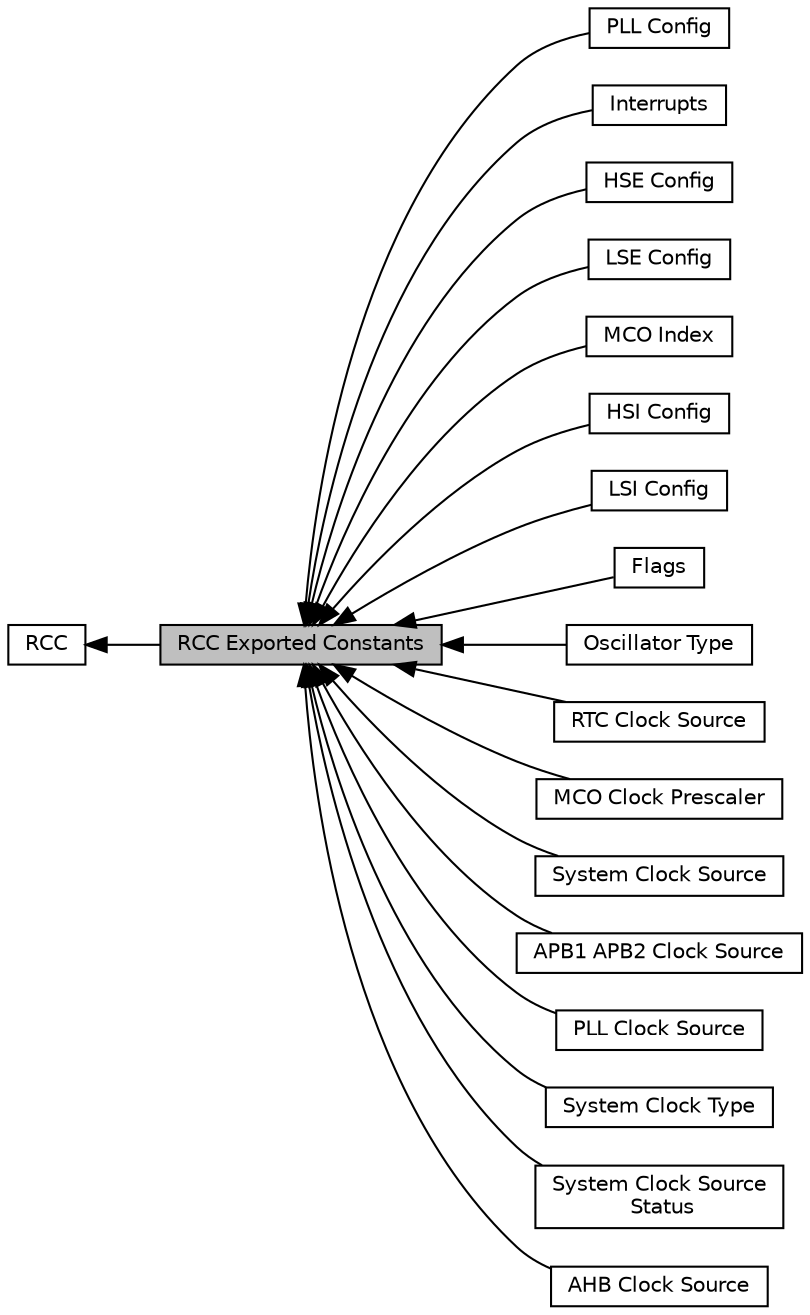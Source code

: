 digraph "RCC Exported Constants"
{
  edge [fontname="Helvetica",fontsize="10",labelfontname="Helvetica",labelfontsize="10"];
  node [fontname="Helvetica",fontsize="10",shape=box];
  rankdir=LR;
  Node9 [label="PLL Config",height=0.2,width=0.4,color="black", fillcolor="white", style="filled",URL="$group___r_c_c___p_l_l___config.html",tooltip=" "];
  Node18 [label="Interrupts",height=0.2,width=0.4,color="black", fillcolor="white", style="filled",URL="$group___r_c_c___interrupt.html",tooltip=" "];
  Node5 [label="HSE Config",height=0.2,width=0.4,color="black", fillcolor="white", style="filled",URL="$group___r_c_c___h_s_e___config.html",tooltip=" "];
  Node6 [label="LSE Config",height=0.2,width=0.4,color="black", fillcolor="white", style="filled",URL="$group___r_c_c___l_s_e___config.html",tooltip=" "];
  Node16 [label="MCO Index",height=0.2,width=0.4,color="black", fillcolor="white", style="filled",URL="$group___r_c_c___m_c_o___index.html",tooltip=" "];
  Node7 [label="HSI Config",height=0.2,width=0.4,color="black", fillcolor="white", style="filled",URL="$group___r_c_c___h_s_i___config.html",tooltip=" "];
  Node8 [label="LSI Config",height=0.2,width=0.4,color="black", fillcolor="white", style="filled",URL="$group___r_c_c___l_s_i___config.html",tooltip=" "];
  Node19 [label="Flags",height=0.2,width=0.4,color="black", fillcolor="white", style="filled",URL="$group___r_c_c___flag.html",tooltip=" "];
  Node4 [label="Oscillator Type",height=0.2,width=0.4,color="black", fillcolor="white", style="filled",URL="$group___r_c_c___oscillator___type.html",tooltip=" "];
  Node15 [label="RTC Clock Source",height=0.2,width=0.4,color="black", fillcolor="white", style="filled",URL="$group___r_c_c___r_t_c___clock___source.html",tooltip=" "];
  Node17 [label="MCO Clock Prescaler",height=0.2,width=0.4,color="black", fillcolor="white", style="filled",URL="$group___r_c_c___m_c_ox___clock___prescaler.html",tooltip=" "];
  Node11 [label="System Clock Source",height=0.2,width=0.4,color="black", fillcolor="white", style="filled",URL="$group___r_c_c___system___clock___source.html",tooltip=" "];
  Node1 [label="RCC Exported Constants",height=0.2,width=0.4,color="black", fillcolor="grey75", style="filled", fontcolor="black",tooltip=" "];
  Node14 [label="APB1 APB2 Clock Source",height=0.2,width=0.4,color="black", fillcolor="white", style="filled",URL="$group___r_c_c___a_p_b1___a_p_b2___clock___source.html",tooltip=" "];
  Node3 [label="PLL Clock Source",height=0.2,width=0.4,color="black", fillcolor="white", style="filled",URL="$group___r_c_c___p_l_l___clock___source.html",tooltip=" "];
  Node10 [label="System Clock Type",height=0.2,width=0.4,color="black", fillcolor="white", style="filled",URL="$group___r_c_c___system___clock___type.html",tooltip=" "];
  Node12 [label="System Clock Source\l Status",height=0.2,width=0.4,color="black", fillcolor="white", style="filled",URL="$group___r_c_c___system___clock___source___status.html",tooltip=" "];
  Node2 [label="RCC",height=0.2,width=0.4,color="black", fillcolor="white", style="filled",URL="$group___r_c_c.html",tooltip="RCC HAL module driver."];
  Node13 [label="AHB Clock Source",height=0.2,width=0.4,color="black", fillcolor="white", style="filled",URL="$group___r_c_c___a_h_b___clock___source.html",tooltip=" "];
  Node2->Node1 [shape=plaintext, dir="back", style="solid"];
  Node1->Node3 [shape=plaintext, dir="back", style="solid"];
  Node1->Node4 [shape=plaintext, dir="back", style="solid"];
  Node1->Node5 [shape=plaintext, dir="back", style="solid"];
  Node1->Node6 [shape=plaintext, dir="back", style="solid"];
  Node1->Node7 [shape=plaintext, dir="back", style="solid"];
  Node1->Node8 [shape=plaintext, dir="back", style="solid"];
  Node1->Node9 [shape=plaintext, dir="back", style="solid"];
  Node1->Node10 [shape=plaintext, dir="back", style="solid"];
  Node1->Node11 [shape=plaintext, dir="back", style="solid"];
  Node1->Node12 [shape=plaintext, dir="back", style="solid"];
  Node1->Node13 [shape=plaintext, dir="back", style="solid"];
  Node1->Node14 [shape=plaintext, dir="back", style="solid"];
  Node1->Node15 [shape=plaintext, dir="back", style="solid"];
  Node1->Node16 [shape=plaintext, dir="back", style="solid"];
  Node1->Node17 [shape=plaintext, dir="back", style="solid"];
  Node1->Node18 [shape=plaintext, dir="back", style="solid"];
  Node1->Node19 [shape=plaintext, dir="back", style="solid"];
}
